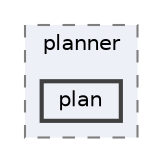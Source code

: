 digraph "pypmt/planner/plan"
{
 // LATEX_PDF_SIZE
  bgcolor="transparent";
  edge [fontname=Helvetica,fontsize=10,labelfontname=Helvetica,labelfontsize=10];
  node [fontname=Helvetica,fontsize=10,shape=box,height=0.2,width=0.4];
  compound=true
  subgraph clusterdir_474f4dc33f53d1ffeee2610e2fd11731 {
    graph [ bgcolor="#edf0f7", pencolor="grey50", label="planner", fontname=Helvetica,fontsize=10 style="filled,dashed", URL="dir_474f4dc33f53d1ffeee2610e2fd11731.html",tooltip=""]
  dir_b6a656a9c613ca978b4af7d2b35d8d91 [label="plan", fillcolor="#edf0f7", color="grey25", style="filled,bold", URL="dir_b6a656a9c613ca978b4af7d2b35d8d91.html",tooltip=""];
  }
}
